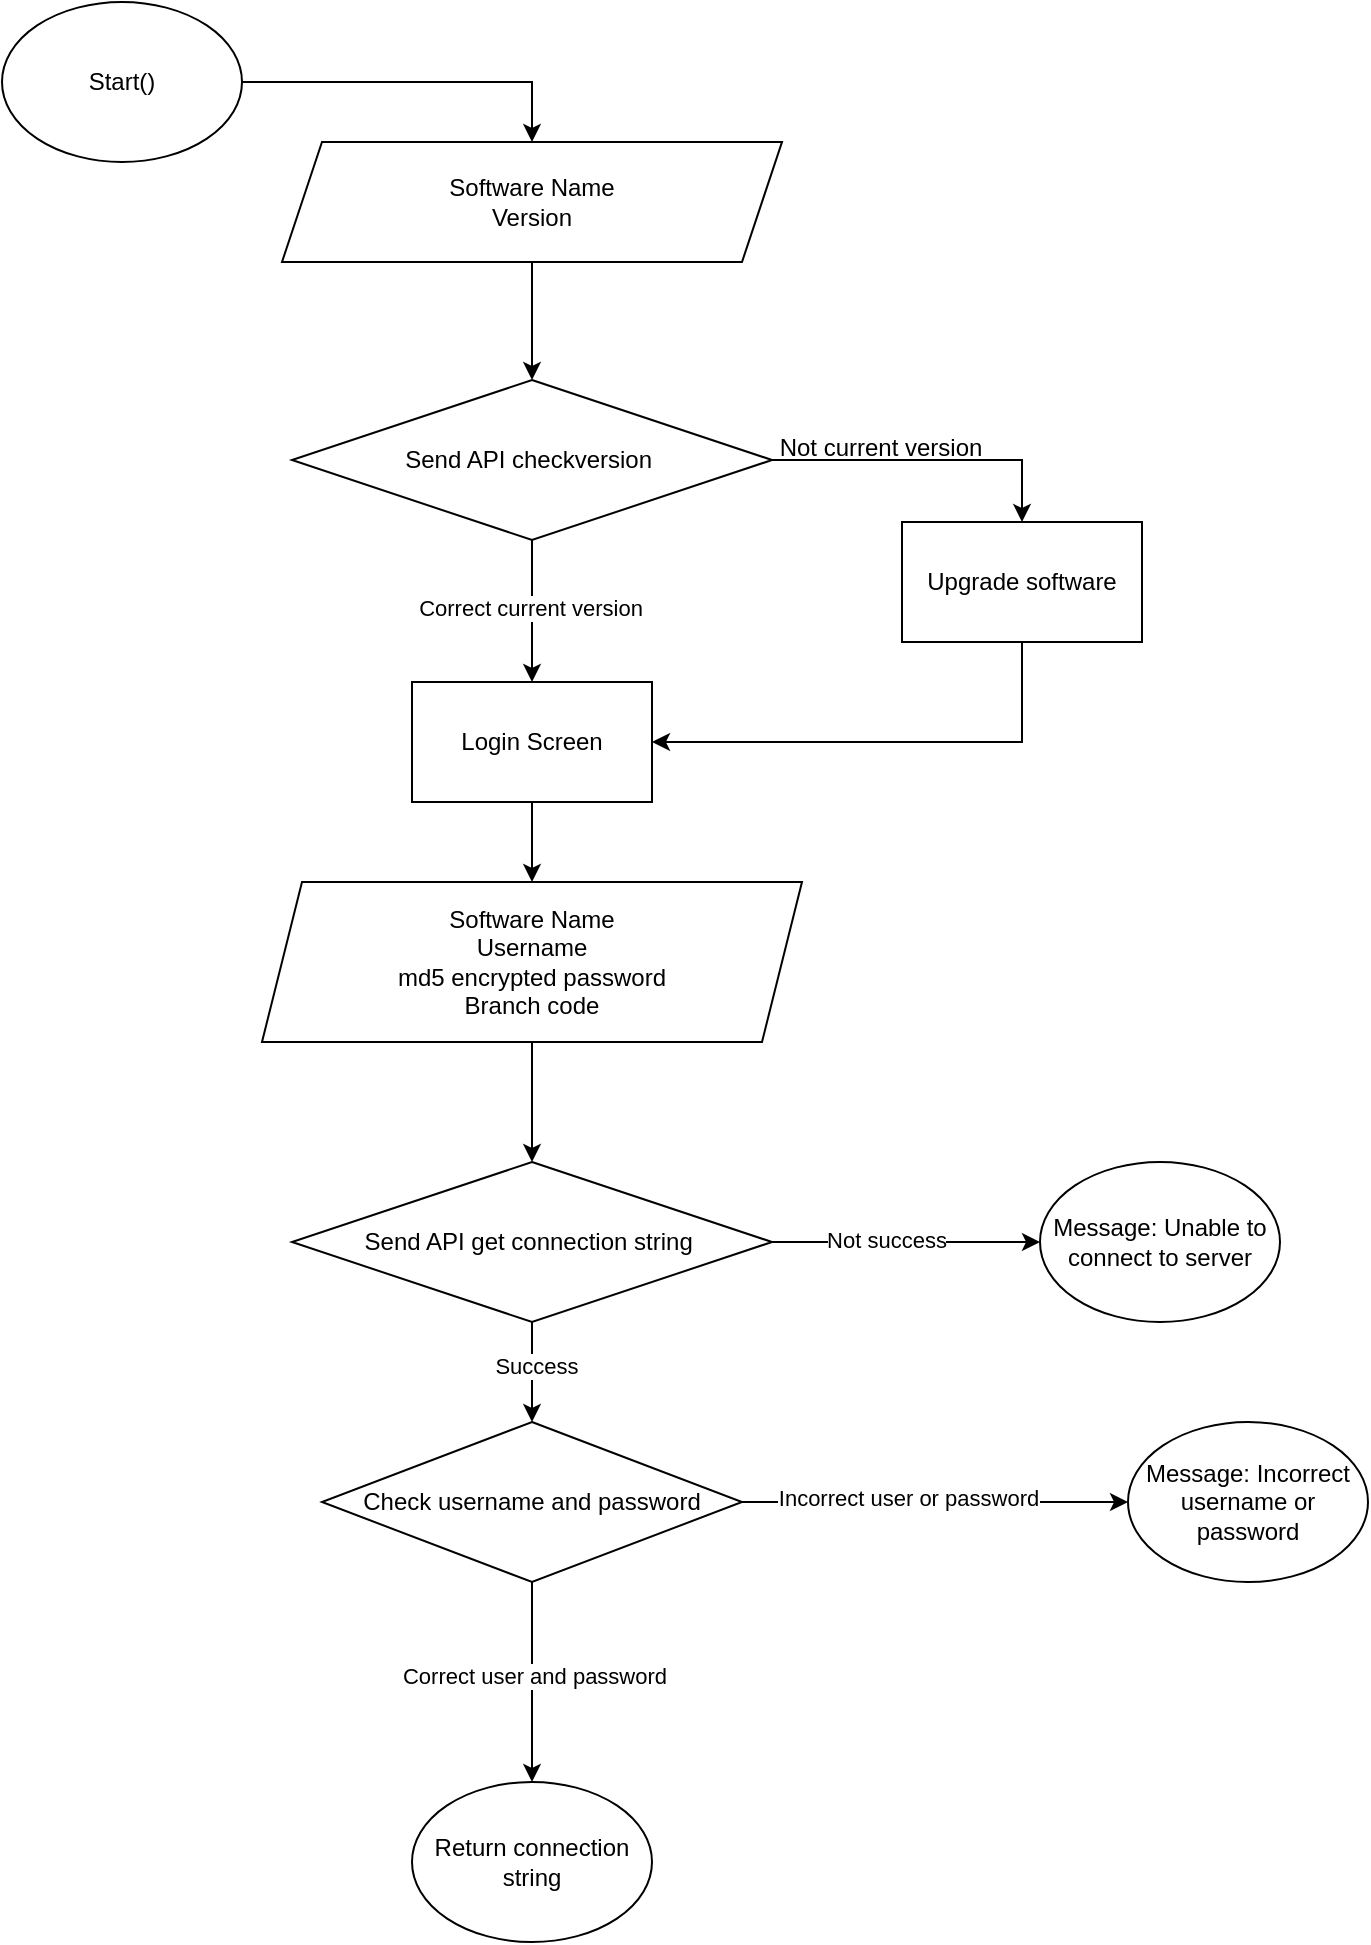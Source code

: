 <mxfile version="23.0.1" type="github">
  <diagram name="Page-1" id="iasTf-FQ_z726pqucfxH">
    <mxGraphModel dx="1386" dy="759" grid="1" gridSize="10" guides="1" tooltips="1" connect="1" arrows="1" fold="1" page="1" pageScale="1" pageWidth="850" pageHeight="1100" math="0" shadow="0">
      <root>
        <mxCell id="0" />
        <mxCell id="1" parent="0" />
        <mxCell id="MhuSLPjLl23GTyByCLrE-5" style="edgeStyle=orthogonalEdgeStyle;rounded=0;orthogonalLoop=1;jettySize=auto;html=1;exitX=1;exitY=0.5;exitDx=0;exitDy=0;entryX=0.5;entryY=0;entryDx=0;entryDy=0;" edge="1" parent="1" source="4a4vVipx_COOQ10llQWD-2" target="MhuSLPjLl23GTyByCLrE-4">
          <mxGeometry relative="1" as="geometry" />
        </mxCell>
        <mxCell id="4a4vVipx_COOQ10llQWD-2" value="Start()" style="ellipse;whiteSpace=wrap;html=1;" parent="1" vertex="1">
          <mxGeometry x="130" y="40" width="120" height="80" as="geometry" />
        </mxCell>
        <mxCell id="MhuSLPjLl23GTyByCLrE-11" style="edgeStyle=orthogonalEdgeStyle;rounded=0;orthogonalLoop=1;jettySize=auto;html=1;exitX=1;exitY=0.5;exitDx=0;exitDy=0;entryX=0.5;entryY=0;entryDx=0;entryDy=0;" edge="1" parent="1" source="MhuSLPjLl23GTyByCLrE-1" target="MhuSLPjLl23GTyByCLrE-10">
          <mxGeometry relative="1" as="geometry" />
        </mxCell>
        <mxCell id="MhuSLPjLl23GTyByCLrE-14" style="edgeStyle=orthogonalEdgeStyle;rounded=0;orthogonalLoop=1;jettySize=auto;html=1;exitX=0.5;exitY=1;exitDx=0;exitDy=0;entryX=0.5;entryY=0;entryDx=0;entryDy=0;" edge="1" parent="1" source="MhuSLPjLl23GTyByCLrE-1" target="MhuSLPjLl23GTyByCLrE-8">
          <mxGeometry relative="1" as="geometry" />
        </mxCell>
        <mxCell id="MhuSLPjLl23GTyByCLrE-30" value="Correct current version" style="edgeLabel;html=1;align=center;verticalAlign=middle;resizable=0;points=[];" vertex="1" connectable="0" parent="MhuSLPjLl23GTyByCLrE-14">
          <mxGeometry x="-0.042" y="3" relative="1" as="geometry">
            <mxPoint x="-4" as="offset" />
          </mxGeometry>
        </mxCell>
        <mxCell id="MhuSLPjLl23GTyByCLrE-1" value="Send API checkversion&amp;nbsp;" style="rhombus;whiteSpace=wrap;html=1;" vertex="1" parent="1">
          <mxGeometry x="275" y="229" width="240" height="80" as="geometry" />
        </mxCell>
        <mxCell id="MhuSLPjLl23GTyByCLrE-6" style="edgeStyle=orthogonalEdgeStyle;rounded=0;orthogonalLoop=1;jettySize=auto;html=1;exitX=0.5;exitY=1;exitDx=0;exitDy=0;entryX=0.5;entryY=0;entryDx=0;entryDy=0;" edge="1" parent="1" source="MhuSLPjLl23GTyByCLrE-4" target="MhuSLPjLl23GTyByCLrE-1">
          <mxGeometry relative="1" as="geometry" />
        </mxCell>
        <mxCell id="MhuSLPjLl23GTyByCLrE-4" value="Software Name&lt;br&gt;Version" style="shape=parallelogram;perimeter=parallelogramPerimeter;whiteSpace=wrap;html=1;fixedSize=1;" vertex="1" parent="1">
          <mxGeometry x="270" y="110" width="250" height="60" as="geometry" />
        </mxCell>
        <mxCell id="MhuSLPjLl23GTyByCLrE-12" style="edgeStyle=orthogonalEdgeStyle;rounded=0;orthogonalLoop=1;jettySize=auto;html=1;exitX=0.5;exitY=1;exitDx=0;exitDy=0;entryX=1;entryY=0.5;entryDx=0;entryDy=0;" edge="1" parent="1" source="MhuSLPjLl23GTyByCLrE-10" target="MhuSLPjLl23GTyByCLrE-8">
          <mxGeometry relative="1" as="geometry" />
        </mxCell>
        <mxCell id="MhuSLPjLl23GTyByCLrE-10" value="Upgrade software" style="rounded=0;whiteSpace=wrap;html=1;" vertex="1" parent="1">
          <mxGeometry x="580" y="300" width="120" height="60" as="geometry" />
        </mxCell>
        <mxCell id="MhuSLPjLl23GTyByCLrE-16" style="edgeStyle=orthogonalEdgeStyle;rounded=0;orthogonalLoop=1;jettySize=auto;html=1;exitX=0.5;exitY=1;exitDx=0;exitDy=0;entryX=0.5;entryY=0;entryDx=0;entryDy=0;" edge="1" parent="1" source="MhuSLPjLl23GTyByCLrE-8" target="MhuSLPjLl23GTyByCLrE-15">
          <mxGeometry relative="1" as="geometry" />
        </mxCell>
        <mxCell id="MhuSLPjLl23GTyByCLrE-8" value="Login Screen" style="rounded=0;whiteSpace=wrap;html=1;" vertex="1" parent="1">
          <mxGeometry x="335" y="380" width="120" height="60" as="geometry" />
        </mxCell>
        <mxCell id="MhuSLPjLl23GTyByCLrE-18" style="edgeStyle=orthogonalEdgeStyle;rounded=0;orthogonalLoop=1;jettySize=auto;html=1;exitX=0.5;exitY=1;exitDx=0;exitDy=0;entryX=0.5;entryY=0;entryDx=0;entryDy=0;" edge="1" parent="1" source="MhuSLPjLl23GTyByCLrE-15" target="MhuSLPjLl23GTyByCLrE-17">
          <mxGeometry relative="1" as="geometry" />
        </mxCell>
        <mxCell id="MhuSLPjLl23GTyByCLrE-15" value="Software Name&lt;br&gt;Username&lt;br&gt;md5 encrypted password&lt;br&gt;Branch code" style="shape=parallelogram;perimeter=parallelogramPerimeter;whiteSpace=wrap;html=1;fixedSize=1;" vertex="1" parent="1">
          <mxGeometry x="260" y="480" width="270" height="80" as="geometry" />
        </mxCell>
        <mxCell id="MhuSLPjLl23GTyByCLrE-20" style="edgeStyle=orthogonalEdgeStyle;rounded=0;orthogonalLoop=1;jettySize=auto;html=1;exitX=1;exitY=0.5;exitDx=0;exitDy=0;entryX=0;entryY=0.5;entryDx=0;entryDy=0;" edge="1" parent="1" source="MhuSLPjLl23GTyByCLrE-17" target="MhuSLPjLl23GTyByCLrE-19">
          <mxGeometry relative="1" as="geometry" />
        </mxCell>
        <mxCell id="MhuSLPjLl23GTyByCLrE-31" value="Not success" style="edgeLabel;html=1;align=center;verticalAlign=middle;resizable=0;points=[];" vertex="1" connectable="0" parent="MhuSLPjLl23GTyByCLrE-20">
          <mxGeometry x="-0.153" y="-1" relative="1" as="geometry">
            <mxPoint y="-2" as="offset" />
          </mxGeometry>
        </mxCell>
        <mxCell id="MhuSLPjLl23GTyByCLrE-23" style="edgeStyle=orthogonalEdgeStyle;rounded=0;orthogonalLoop=1;jettySize=auto;html=1;exitX=0.5;exitY=1;exitDx=0;exitDy=0;entryX=0.5;entryY=0;entryDx=0;entryDy=0;" edge="1" parent="1" source="MhuSLPjLl23GTyByCLrE-17" target="MhuSLPjLl23GTyByCLrE-22">
          <mxGeometry relative="1" as="geometry" />
        </mxCell>
        <mxCell id="MhuSLPjLl23GTyByCLrE-32" value="Success" style="edgeLabel;html=1;align=center;verticalAlign=middle;resizable=0;points=[];" vertex="1" connectable="0" parent="MhuSLPjLl23GTyByCLrE-23">
          <mxGeometry x="-0.12" y="2" relative="1" as="geometry">
            <mxPoint as="offset" />
          </mxGeometry>
        </mxCell>
        <mxCell id="MhuSLPjLl23GTyByCLrE-17" value="Send API get connection string&amp;nbsp;" style="rhombus;whiteSpace=wrap;html=1;" vertex="1" parent="1">
          <mxGeometry x="275" y="620" width="240" height="80" as="geometry" />
        </mxCell>
        <mxCell id="MhuSLPjLl23GTyByCLrE-19" value="Message: Unable to connect to server" style="ellipse;whiteSpace=wrap;html=1;" vertex="1" parent="1">
          <mxGeometry x="649" y="620" width="120" height="80" as="geometry" />
        </mxCell>
        <mxCell id="MhuSLPjLl23GTyByCLrE-25" style="edgeStyle=orthogonalEdgeStyle;rounded=0;orthogonalLoop=1;jettySize=auto;html=1;exitX=1;exitY=0.5;exitDx=0;exitDy=0;entryX=0;entryY=0.5;entryDx=0;entryDy=0;" edge="1" parent="1" source="MhuSLPjLl23GTyByCLrE-22" target="MhuSLPjLl23GTyByCLrE-24">
          <mxGeometry relative="1" as="geometry" />
        </mxCell>
        <mxCell id="MhuSLPjLl23GTyByCLrE-33" value="Incorrect user or password" style="edgeLabel;html=1;align=center;verticalAlign=middle;resizable=0;points=[];" vertex="1" connectable="0" parent="MhuSLPjLl23GTyByCLrE-25">
          <mxGeometry x="-0.14" y="2" relative="1" as="geometry">
            <mxPoint as="offset" />
          </mxGeometry>
        </mxCell>
        <mxCell id="MhuSLPjLl23GTyByCLrE-27" style="edgeStyle=orthogonalEdgeStyle;rounded=0;orthogonalLoop=1;jettySize=auto;html=1;exitX=0.5;exitY=1;exitDx=0;exitDy=0;entryX=0.5;entryY=0;entryDx=0;entryDy=0;" edge="1" parent="1" source="MhuSLPjLl23GTyByCLrE-22" target="MhuSLPjLl23GTyByCLrE-26">
          <mxGeometry relative="1" as="geometry" />
        </mxCell>
        <mxCell id="MhuSLPjLl23GTyByCLrE-34" value="Correct user and password" style="edgeLabel;html=1;align=center;verticalAlign=middle;resizable=0;points=[];" vertex="1" connectable="0" parent="MhuSLPjLl23GTyByCLrE-27">
          <mxGeometry x="-0.4" y="1" relative="1" as="geometry">
            <mxPoint y="17" as="offset" />
          </mxGeometry>
        </mxCell>
        <mxCell id="MhuSLPjLl23GTyByCLrE-22" value="Check username and password" style="rhombus;whiteSpace=wrap;html=1;" vertex="1" parent="1">
          <mxGeometry x="290" y="750" width="210" height="80" as="geometry" />
        </mxCell>
        <mxCell id="MhuSLPjLl23GTyByCLrE-24" value="Message:&amp;nbsp;Incorrect username or password" style="ellipse;whiteSpace=wrap;html=1;" vertex="1" parent="1">
          <mxGeometry x="693" y="750" width="120" height="80" as="geometry" />
        </mxCell>
        <mxCell id="MhuSLPjLl23GTyByCLrE-26" value="Return connection string" style="ellipse;whiteSpace=wrap;html=1;" vertex="1" parent="1">
          <mxGeometry x="335" y="930" width="120" height="80" as="geometry" />
        </mxCell>
        <mxCell id="MhuSLPjLl23GTyByCLrE-28" value="Not current version" style="text;html=1;align=center;verticalAlign=middle;resizable=0;points=[];autosize=1;strokeColor=none;fillColor=none;" vertex="1" parent="1">
          <mxGeometry x="509" y="248" width="120" height="30" as="geometry" />
        </mxCell>
      </root>
    </mxGraphModel>
  </diagram>
</mxfile>

